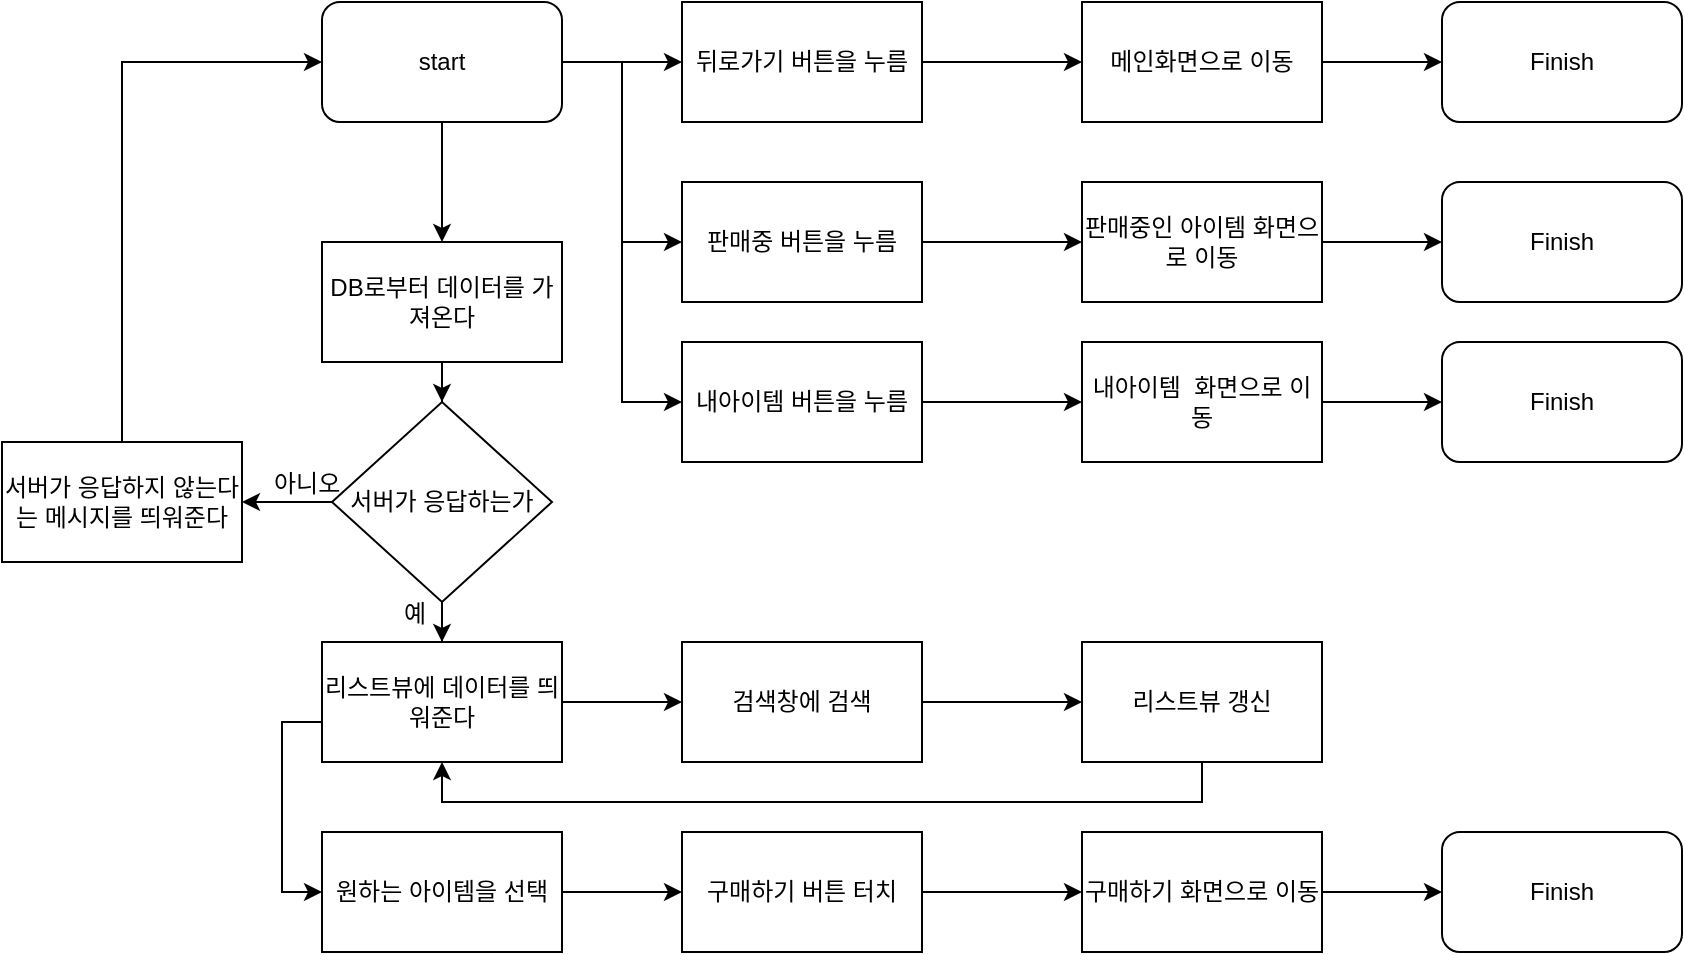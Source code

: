 <mxfile version="16.0.0" type="device"><diagram id="C5RBs43oDa-KdzZeNtuy" name="Page-1"><mxGraphModel dx="2249" dy="737" grid="1" gridSize="10" guides="1" tooltips="1" connect="1" arrows="1" fold="1" page="1" pageScale="1" pageWidth="827" pageHeight="1169" math="0" shadow="0"><root><mxCell id="WIyWlLk6GJQsqaUBKTNV-0"/><mxCell id="WIyWlLk6GJQsqaUBKTNV-1" parent="WIyWlLk6GJQsqaUBKTNV-0"/><mxCell id="z8mMjlMut37Caa7QZPgR-21" style="edgeStyle=orthogonalEdgeStyle;rounded=0;orthogonalLoop=1;jettySize=auto;html=1;exitX=1;exitY=0.5;exitDx=0;exitDy=0;entryX=0;entryY=0.5;entryDx=0;entryDy=0;" parent="WIyWlLk6GJQsqaUBKTNV-1" source="z8mMjlMut37Caa7QZPgR-13" target="z8mMjlMut37Caa7QZPgR-20" edge="1"><mxGeometry relative="1" as="geometry"/></mxCell><mxCell id="z8mMjlMut37Caa7QZPgR-34" style="edgeStyle=orthogonalEdgeStyle;rounded=0;orthogonalLoop=1;jettySize=auto;html=1;exitX=0.5;exitY=1;exitDx=0;exitDy=0;entryX=0.5;entryY=0;entryDx=0;entryDy=0;" parent="WIyWlLk6GJQsqaUBKTNV-1" source="z8mMjlMut37Caa7QZPgR-13" target="z8mMjlMut37Caa7QZPgR-33" edge="1"><mxGeometry relative="1" as="geometry"/></mxCell><mxCell id="z8mMjlMut37Caa7QZPgR-48" style="edgeStyle=orthogonalEdgeStyle;rounded=0;orthogonalLoop=1;jettySize=auto;html=1;entryX=0;entryY=0.5;entryDx=0;entryDy=0;" parent="WIyWlLk6GJQsqaUBKTNV-1" source="z8mMjlMut37Caa7QZPgR-13" target="z8mMjlMut37Caa7QZPgR-47" edge="1"><mxGeometry relative="1" as="geometry"/></mxCell><mxCell id="z8mMjlMut37Caa7QZPgR-54" style="edgeStyle=orthogonalEdgeStyle;rounded=0;orthogonalLoop=1;jettySize=auto;html=1;entryX=0;entryY=0.5;entryDx=0;entryDy=0;" parent="WIyWlLk6GJQsqaUBKTNV-1" source="z8mMjlMut37Caa7QZPgR-13" target="z8mMjlMut37Caa7QZPgR-53" edge="1"><mxGeometry relative="1" as="geometry"/></mxCell><mxCell id="z8mMjlMut37Caa7QZPgR-13" value="start" style="rounded=1;whiteSpace=wrap;html=1;" parent="WIyWlLk6GJQsqaUBKTNV-1" vertex="1"><mxGeometry x="80" y="190" width="120" height="60" as="geometry"/></mxCell><mxCell id="z8mMjlMut37Caa7QZPgR-23" value="" style="edgeStyle=orthogonalEdgeStyle;rounded=0;orthogonalLoop=1;jettySize=auto;html=1;" parent="WIyWlLk6GJQsqaUBKTNV-1" source="z8mMjlMut37Caa7QZPgR-20" target="z8mMjlMut37Caa7QZPgR-22" edge="1"><mxGeometry relative="1" as="geometry"/></mxCell><mxCell id="z8mMjlMut37Caa7QZPgR-20" value="뒤로가기 버튼을 누름" style="rounded=0;whiteSpace=wrap;html=1;" parent="WIyWlLk6GJQsqaUBKTNV-1" vertex="1"><mxGeometry x="260" y="190" width="120" height="60" as="geometry"/></mxCell><mxCell id="z8mMjlMut37Caa7QZPgR-25" style="edgeStyle=orthogonalEdgeStyle;rounded=0;orthogonalLoop=1;jettySize=auto;html=1;exitX=1;exitY=0.5;exitDx=0;exitDy=0;" parent="WIyWlLk6GJQsqaUBKTNV-1" source="z8mMjlMut37Caa7QZPgR-22" target="z8mMjlMut37Caa7QZPgR-24" edge="1"><mxGeometry relative="1" as="geometry"/></mxCell><mxCell id="z8mMjlMut37Caa7QZPgR-22" value="메인화면으로 이동" style="rounded=0;whiteSpace=wrap;html=1;" parent="WIyWlLk6GJQsqaUBKTNV-1" vertex="1"><mxGeometry x="460" y="190" width="120" height="60" as="geometry"/></mxCell><mxCell id="z8mMjlMut37Caa7QZPgR-24" value="Finish" style="rounded=1;whiteSpace=wrap;html=1;" parent="WIyWlLk6GJQsqaUBKTNV-1" vertex="1"><mxGeometry x="640" y="190" width="120" height="60" as="geometry"/></mxCell><mxCell id="h-3w9Jkql2yiKLGTe3nU-1" value="" style="edgeStyle=orthogonalEdgeStyle;rounded=0;orthogonalLoop=1;jettySize=auto;html=1;" parent="WIyWlLk6GJQsqaUBKTNV-1" source="z8mMjlMut37Caa7QZPgR-33" target="h-3w9Jkql2yiKLGTe3nU-0" edge="1"><mxGeometry relative="1" as="geometry"/></mxCell><mxCell id="z8mMjlMut37Caa7QZPgR-33" value="DB로부터 데이터를 가져온다" style="rounded=0;whiteSpace=wrap;html=1;" parent="WIyWlLk6GJQsqaUBKTNV-1" vertex="1"><mxGeometry x="80" y="310" width="120" height="60" as="geometry"/></mxCell><mxCell id="z8mMjlMut37Caa7QZPgR-38" value="" style="edgeStyle=orthogonalEdgeStyle;rounded=0;orthogonalLoop=1;jettySize=auto;html=1;entryX=0;entryY=0.5;entryDx=0;entryDy=0;" parent="WIyWlLk6GJQsqaUBKTNV-1" source="z8mMjlMut37Caa7QZPgR-35" target="z8mMjlMut37Caa7QZPgR-39" edge="1"><mxGeometry relative="1" as="geometry"><mxPoint x="60" y="640" as="targetPoint"/><Array as="points"><mxPoint x="60" y="550"/><mxPoint x="60" y="635"/></Array></mxGeometry></mxCell><mxCell id="z8mMjlMut37Caa7QZPgR-68" style="edgeStyle=orthogonalEdgeStyle;rounded=0;orthogonalLoop=1;jettySize=auto;html=1;entryX=0;entryY=0.5;entryDx=0;entryDy=0;" parent="WIyWlLk6GJQsqaUBKTNV-1" source="z8mMjlMut37Caa7QZPgR-35" target="z8mMjlMut37Caa7QZPgR-67" edge="1"><mxGeometry relative="1" as="geometry"/></mxCell><mxCell id="z8mMjlMut37Caa7QZPgR-35" value="리스트뷰에 데이터를 띄워준다" style="rounded=0;whiteSpace=wrap;html=1;" parent="WIyWlLk6GJQsqaUBKTNV-1" vertex="1"><mxGeometry x="80" y="510" width="120" height="60" as="geometry"/></mxCell><mxCell id="z8mMjlMut37Caa7QZPgR-42" value="" style="edgeStyle=orthogonalEdgeStyle;rounded=0;orthogonalLoop=1;jettySize=auto;html=1;" parent="WIyWlLk6GJQsqaUBKTNV-1" source="z8mMjlMut37Caa7QZPgR-39" target="z8mMjlMut37Caa7QZPgR-41" edge="1"><mxGeometry relative="1" as="geometry"/></mxCell><mxCell id="z8mMjlMut37Caa7QZPgR-39" value="원하는 아이템을 선택" style="rounded=0;whiteSpace=wrap;html=1;" parent="WIyWlLk6GJQsqaUBKTNV-1" vertex="1"><mxGeometry x="80" y="605" width="120" height="60" as="geometry"/></mxCell><mxCell id="z8mMjlMut37Caa7QZPgR-44" value="" style="edgeStyle=orthogonalEdgeStyle;rounded=0;orthogonalLoop=1;jettySize=auto;html=1;" parent="WIyWlLk6GJQsqaUBKTNV-1" source="z8mMjlMut37Caa7QZPgR-41" target="z8mMjlMut37Caa7QZPgR-43" edge="1"><mxGeometry relative="1" as="geometry"/></mxCell><mxCell id="z8mMjlMut37Caa7QZPgR-41" value="구매하기 버튼 터치" style="rounded=0;whiteSpace=wrap;html=1;" parent="WIyWlLk6GJQsqaUBKTNV-1" vertex="1"><mxGeometry x="260" y="605" width="120" height="60" as="geometry"/></mxCell><mxCell id="z8mMjlMut37Caa7QZPgR-46" value="" style="edgeStyle=orthogonalEdgeStyle;rounded=0;orthogonalLoop=1;jettySize=auto;html=1;" parent="WIyWlLk6GJQsqaUBKTNV-1" source="z8mMjlMut37Caa7QZPgR-43" target="z8mMjlMut37Caa7QZPgR-45" edge="1"><mxGeometry relative="1" as="geometry"/></mxCell><mxCell id="z8mMjlMut37Caa7QZPgR-43" value="구매하기 화면으로 이동" style="rounded=0;whiteSpace=wrap;html=1;" parent="WIyWlLk6GJQsqaUBKTNV-1" vertex="1"><mxGeometry x="460" y="605" width="120" height="60" as="geometry"/></mxCell><mxCell id="z8mMjlMut37Caa7QZPgR-45" value="Finish" style="rounded=1;whiteSpace=wrap;html=1;" parent="WIyWlLk6GJQsqaUBKTNV-1" vertex="1"><mxGeometry x="640" y="605" width="120" height="60" as="geometry"/></mxCell><mxCell id="z8mMjlMut37Caa7QZPgR-50" value="" style="edgeStyle=orthogonalEdgeStyle;rounded=0;orthogonalLoop=1;jettySize=auto;html=1;" parent="WIyWlLk6GJQsqaUBKTNV-1" source="z8mMjlMut37Caa7QZPgR-47" target="z8mMjlMut37Caa7QZPgR-49" edge="1"><mxGeometry relative="1" as="geometry"/></mxCell><mxCell id="z8mMjlMut37Caa7QZPgR-47" value="판매중 버튼을 누름" style="rounded=0;whiteSpace=wrap;html=1;" parent="WIyWlLk6GJQsqaUBKTNV-1" vertex="1"><mxGeometry x="260" y="280" width="120" height="60" as="geometry"/></mxCell><mxCell id="z8mMjlMut37Caa7QZPgR-52" value="" style="edgeStyle=orthogonalEdgeStyle;rounded=0;orthogonalLoop=1;jettySize=auto;html=1;" parent="WIyWlLk6GJQsqaUBKTNV-1" source="z8mMjlMut37Caa7QZPgR-49" target="z8mMjlMut37Caa7QZPgR-51" edge="1"><mxGeometry relative="1" as="geometry"/></mxCell><mxCell id="z8mMjlMut37Caa7QZPgR-49" value="판매중인 아이템 화면으로 이동" style="whiteSpace=wrap;html=1;rounded=0;" parent="WIyWlLk6GJQsqaUBKTNV-1" vertex="1"><mxGeometry x="460" y="280" width="120" height="60" as="geometry"/></mxCell><mxCell id="z8mMjlMut37Caa7QZPgR-51" value="Finish" style="rounded=1;whiteSpace=wrap;html=1;" parent="WIyWlLk6GJQsqaUBKTNV-1" vertex="1"><mxGeometry x="640" y="280" width="120" height="60" as="geometry"/></mxCell><mxCell id="z8mMjlMut37Caa7QZPgR-56" value="" style="edgeStyle=orthogonalEdgeStyle;rounded=0;orthogonalLoop=1;jettySize=auto;html=1;" parent="WIyWlLk6GJQsqaUBKTNV-1" source="z8mMjlMut37Caa7QZPgR-53" target="z8mMjlMut37Caa7QZPgR-55" edge="1"><mxGeometry relative="1" as="geometry"/></mxCell><mxCell id="z8mMjlMut37Caa7QZPgR-53" value="내아이템 버튼을 누름" style="rounded=0;whiteSpace=wrap;html=1;" parent="WIyWlLk6GJQsqaUBKTNV-1" vertex="1"><mxGeometry x="260" y="360" width="120" height="60" as="geometry"/></mxCell><mxCell id="z8mMjlMut37Caa7QZPgR-58" value="" style="edgeStyle=orthogonalEdgeStyle;rounded=0;orthogonalLoop=1;jettySize=auto;html=1;" parent="WIyWlLk6GJQsqaUBKTNV-1" source="z8mMjlMut37Caa7QZPgR-55" target="z8mMjlMut37Caa7QZPgR-57" edge="1"><mxGeometry relative="1" as="geometry"/></mxCell><mxCell id="z8mMjlMut37Caa7QZPgR-55" value="내아이템&amp;nbsp; 화면으로 이동" style="rounded=0;whiteSpace=wrap;html=1;" parent="WIyWlLk6GJQsqaUBKTNV-1" vertex="1"><mxGeometry x="460" y="360" width="120" height="60" as="geometry"/></mxCell><mxCell id="z8mMjlMut37Caa7QZPgR-57" value="Finish" style="rounded=1;whiteSpace=wrap;html=1;" parent="WIyWlLk6GJQsqaUBKTNV-1" vertex="1"><mxGeometry x="640" y="360" width="120" height="60" as="geometry"/></mxCell><mxCell id="z8mMjlMut37Caa7QZPgR-70" value="" style="edgeStyle=orthogonalEdgeStyle;rounded=0;orthogonalLoop=1;jettySize=auto;html=1;" parent="WIyWlLk6GJQsqaUBKTNV-1" source="z8mMjlMut37Caa7QZPgR-67" target="z8mMjlMut37Caa7QZPgR-69" edge="1"><mxGeometry relative="1" as="geometry"/></mxCell><mxCell id="z8mMjlMut37Caa7QZPgR-67" value="검색창에 검색" style="rounded=0;whiteSpace=wrap;html=1;" parent="WIyWlLk6GJQsqaUBKTNV-1" vertex="1"><mxGeometry x="260" y="510" width="120" height="60" as="geometry"/></mxCell><mxCell id="z8mMjlMut37Caa7QZPgR-73" style="edgeStyle=orthogonalEdgeStyle;rounded=0;orthogonalLoop=1;jettySize=auto;html=1;" parent="WIyWlLk6GJQsqaUBKTNV-1" source="z8mMjlMut37Caa7QZPgR-69" target="z8mMjlMut37Caa7QZPgR-35" edge="1"><mxGeometry relative="1" as="geometry"><Array as="points"><mxPoint x="520" y="590"/><mxPoint x="140" y="590"/></Array></mxGeometry></mxCell><mxCell id="z8mMjlMut37Caa7QZPgR-69" value="리스트뷰 갱신" style="rounded=0;whiteSpace=wrap;html=1;" parent="WIyWlLk6GJQsqaUBKTNV-1" vertex="1"><mxGeometry x="460" y="510" width="120" height="60" as="geometry"/></mxCell><mxCell id="h-3w9Jkql2yiKLGTe3nU-2" value="" style="edgeStyle=orthogonalEdgeStyle;rounded=0;orthogonalLoop=1;jettySize=auto;html=1;" parent="WIyWlLk6GJQsqaUBKTNV-1" source="h-3w9Jkql2yiKLGTe3nU-0" target="z8mMjlMut37Caa7QZPgR-35" edge="1"><mxGeometry relative="1" as="geometry"/></mxCell><mxCell id="8b1mCStG4CljhorvVB4--28" value="" style="edgeStyle=orthogonalEdgeStyle;rounded=0;orthogonalLoop=1;jettySize=auto;html=1;" edge="1" parent="WIyWlLk6GJQsqaUBKTNV-1" source="h-3w9Jkql2yiKLGTe3nU-0" target="8b1mCStG4CljhorvVB4--25"><mxGeometry relative="1" as="geometry"/></mxCell><mxCell id="h-3w9Jkql2yiKLGTe3nU-0" value="서버가 응답하는가" style="rhombus;whiteSpace=wrap;html=1;" parent="WIyWlLk6GJQsqaUBKTNV-1" vertex="1"><mxGeometry x="85" y="390" width="110" height="100" as="geometry"/></mxCell><mxCell id="h-3w9Jkql2yiKLGTe3nU-5" value="예" style="text;strokeColor=none;fillColor=none;align=left;verticalAlign=middle;spacingLeft=4;spacingRight=4;overflow=hidden;points=[[0,0.5],[1,0.5]];portConstraint=eastwest;rotatable=0;" parent="WIyWlLk6GJQsqaUBKTNV-1" vertex="1"><mxGeometry x="115" y="480" width="80" height="30" as="geometry"/></mxCell><mxCell id="h-3w9Jkql2yiKLGTe3nU-6" value="아니오" style="text;strokeColor=none;fillColor=none;align=left;verticalAlign=middle;spacingLeft=4;spacingRight=4;overflow=hidden;points=[[0,0.5],[1,0.5]];portConstraint=eastwest;rotatable=0;" parent="WIyWlLk6GJQsqaUBKTNV-1" vertex="1"><mxGeometry x="50" y="420" width="50" height="20" as="geometry"/></mxCell><mxCell id="8b1mCStG4CljhorvVB4--29" style="edgeStyle=orthogonalEdgeStyle;rounded=0;orthogonalLoop=1;jettySize=auto;html=1;entryX=0;entryY=0.5;entryDx=0;entryDy=0;" edge="1" parent="WIyWlLk6GJQsqaUBKTNV-1" source="8b1mCStG4CljhorvVB4--25" target="z8mMjlMut37Caa7QZPgR-13"><mxGeometry relative="1" as="geometry"><mxPoint x="-20" y="320" as="targetPoint"/><Array as="points"><mxPoint x="-20" y="220"/></Array></mxGeometry></mxCell><mxCell id="8b1mCStG4CljhorvVB4--25" value="서버가 응답하지 않는다는 메시지를 띄워준다" style="rounded=0;whiteSpace=wrap;html=1;" vertex="1" parent="WIyWlLk6GJQsqaUBKTNV-1"><mxGeometry x="-80" y="410" width="120" height="60" as="geometry"/></mxCell></root></mxGraphModel></diagram></mxfile>